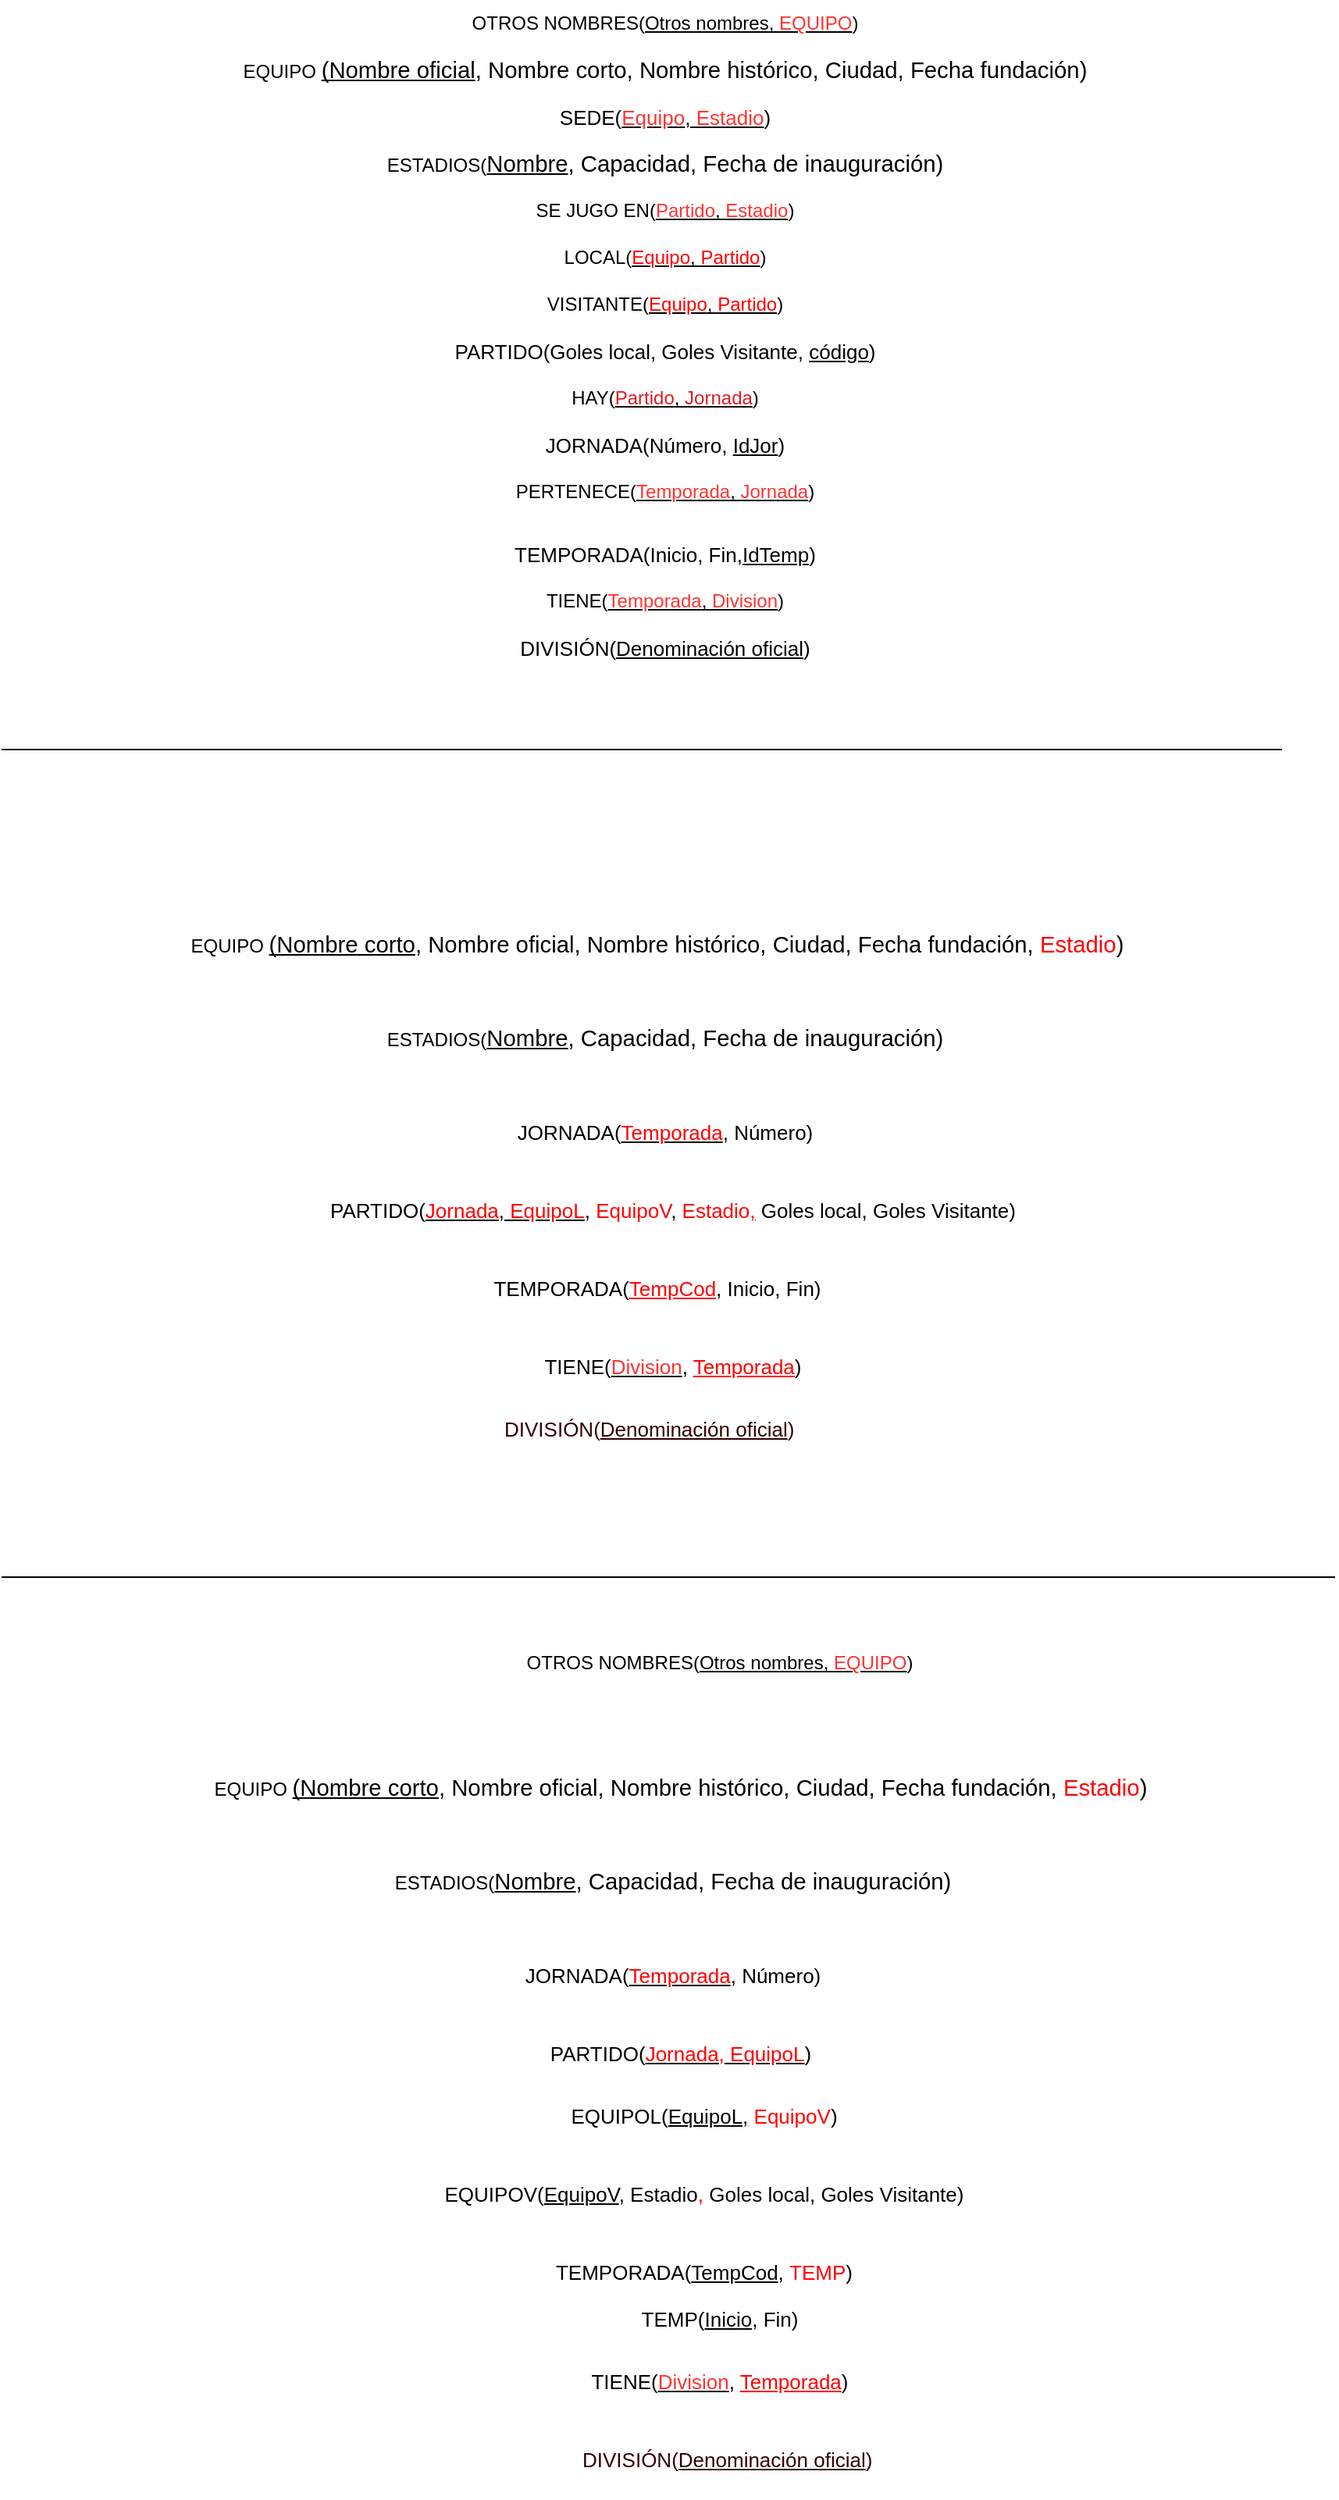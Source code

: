 <mxfile version="21.0.6" type="github">
  <diagram name="Página-1" id="bFc177rZqauS8_UFmHUF">
    <mxGraphModel dx="1434" dy="756" grid="1" gridSize="10" guides="1" tooltips="1" connect="1" arrows="1" fold="1" page="1" pageScale="1" pageWidth="850" pageHeight="1100" math="0" shadow="0">
      <root>
        <mxCell id="0" />
        <mxCell id="1" parent="0" />
        <mxCell id="UTWmwrCypKD9sA65iVK1-1" value="EQUIPO &lt;span style=&quot;font-size: 11pt; font-family: Arial; color: rgb(0, 0, 0); background-color: transparent; font-weight: 400; font-style: normal; font-variant: normal; text-decoration: underline; text-decoration-skip-ink: none; vertical-align: baseline;&quot;&gt;(Nombre oficial&lt;/span&gt;&lt;span style=&quot;font-size: 11pt; font-family: Arial; color: rgb(0, 0, 0); background-color: transparent; font-weight: 400; font-style: normal; font-variant: normal; text-decoration: none; vertical-align: baseline;&quot;&gt;, Nombre corto, Nombre histórico, Ciudad, Fecha fundación)&lt;/span&gt;" style="text;html=1;strokeColor=none;fillColor=none;align=center;verticalAlign=middle;whiteSpace=wrap;rounded=0;" parent="1" vertex="1">
          <mxGeometry x="55" y="120" width="740" height="30" as="geometry" />
        </mxCell>
        <mxCell id="UTWmwrCypKD9sA65iVK1-3" value="&lt;p id=&quot;docs-internal-guid-ae7be185-7fff-9508-fb25-8bbcf56c84a8&quot; style=&quot;line-height:1.38;margin-top:0pt;margin-bottom:0pt;&quot; dir=&quot;ltr&quot;&gt;ESTADIOS(&lt;span style=&quot;font-size: 11pt; font-family: Arial; color: rgb(0, 0, 0); background-color: transparent; font-weight: 400; font-style: normal; font-variant: normal; text-decoration: underline; text-decoration-skip-ink: none; vertical-align: baseline;&quot;&gt;Nombre&lt;/span&gt;&lt;span style=&quot;font-size: 11pt; font-family: Arial; color: rgb(0, 0, 0); background-color: transparent; font-weight: 400; font-style: normal; font-variant: normal; text-decoration: none; vertical-align: baseline;&quot;&gt;, Capacidad, Fecha de inauguración)&lt;/span&gt;&lt;/p&gt;" style="text;html=1;strokeColor=none;fillColor=none;align=center;verticalAlign=middle;whiteSpace=wrap;rounded=0;" parent="1" vertex="1">
          <mxGeometry x="55" y="180" width="740" height="30" as="geometry" />
        </mxCell>
        <mxCell id="UTWmwrCypKD9sA65iVK1-4" value="&lt;p id=&quot;docs-internal-guid-b29137fc-7fff-e210-7a7c-c94be5e26367&quot; style=&quot;line-height: 1.38; margin-top: 0pt; margin-bottom: 0pt; font-size: 13px;&quot; dir=&quot;ltr&quot;&gt;&lt;font style=&quot;font-size: 13px;&quot;&gt;PARTIDO(Goles local, Goles Visitante, &lt;u&gt;código&lt;/u&gt;)&lt;/font&gt;&lt;/p&gt;&lt;p id=&quot;docs-internal-guid-ae7be185-7fff-9508-fb25-8bbcf56c84a8&quot; style=&quot;line-height: 1.38; margin-top: 0pt; margin-bottom: 0pt; font-size: 13px;&quot; dir=&quot;ltr&quot;&gt;&lt;/p&gt;" style="text;html=1;strokeColor=none;fillColor=none;align=center;verticalAlign=middle;whiteSpace=wrap;rounded=0;" parent="1" vertex="1">
          <mxGeometry x="55" y="300" width="740" height="30" as="geometry" />
        </mxCell>
        <mxCell id="UTWmwrCypKD9sA65iVK1-5" value="&lt;p id=&quot;docs-internal-guid-d062ec6a-7fff-5ad4-b682-37d9f37c2bd6&quot; style=&quot;line-height: 1.38; margin-top: 0pt; margin-bottom: 0pt; font-size: 13px;&quot; dir=&quot;ltr&quot;&gt;JORNADA(Número, &lt;u&gt;IdJor&lt;/u&gt;)&lt;/p&gt;&lt;p id=&quot;docs-internal-guid-b29137fc-7fff-e210-7a7c-c94be5e26367&quot; style=&quot;line-height:1.38;margin-top:0pt;margin-bottom:0pt;&quot; dir=&quot;ltr&quot;&gt;&lt;/p&gt;&lt;p id=&quot;docs-internal-guid-ae7be185-7fff-9508-fb25-8bbcf56c84a8&quot; style=&quot;line-height:1.38;margin-top:0pt;margin-bottom:0pt;&quot; dir=&quot;ltr&quot;&gt;&lt;/p&gt;" style="text;html=1;strokeColor=none;fillColor=none;align=center;verticalAlign=middle;whiteSpace=wrap;rounded=0;" parent="1" vertex="1">
          <mxGeometry x="55" y="360" width="740" height="30" as="geometry" />
        </mxCell>
        <mxCell id="UTWmwrCypKD9sA65iVK1-6" value="&lt;p id=&quot;docs-internal-guid-06d0baa3-7fff-bc2a-16c3-9cde62015013&quot; style=&quot;line-height: 1.38; margin-top: 0pt; margin-bottom: 0pt; font-size: 13px;&quot; dir=&quot;ltr&quot;&gt;TEMPORADA(&lt;span style=&quot;font-family: Arial; color: rgb(0, 0, 0); background-color: transparent; font-style: normal; font-variant: normal; text-decoration-skip-ink: none; vertical-align: baseline;&quot;&gt;Inicio&lt;/span&gt;&lt;span style=&quot;font-family: Arial; color: rgb(0, 0, 0); background-color: transparent; font-style: normal; font-variant: normal; text-decoration: none; vertical-align: baseline;&quot;&gt;, Fin,&lt;u&gt;IdTemp&lt;/u&gt;)&lt;/span&gt;&lt;/p&gt;&lt;p id=&quot;docs-internal-guid-d062ec6a-7fff-5ad4-b682-37d9f37c2bd6&quot; style=&quot;line-height:1.38;margin-top:0pt;margin-bottom:0pt;&quot; dir=&quot;ltr&quot;&gt;&lt;/p&gt;&lt;p id=&quot;docs-internal-guid-b29137fc-7fff-e210-7a7c-c94be5e26367&quot; style=&quot;line-height:1.38;margin-top:0pt;margin-bottom:0pt;&quot; dir=&quot;ltr&quot;&gt;&lt;/p&gt;&lt;p id=&quot;docs-internal-guid-ae7be185-7fff-9508-fb25-8bbcf56c84a8&quot; style=&quot;line-height:1.38;margin-top:0pt;margin-bottom:0pt;&quot; dir=&quot;ltr&quot;&gt;&lt;/p&gt;" style="text;html=1;strokeColor=none;fillColor=none;align=center;verticalAlign=middle;whiteSpace=wrap;rounded=0;" parent="1" vertex="1">
          <mxGeometry x="55" y="430" width="740" height="30" as="geometry" />
        </mxCell>
        <mxCell id="UTWmwrCypKD9sA65iVK1-7" value="&lt;p id=&quot;docs-internal-guid-3562eadd-7fff-00f9-283a-577bf8721a5b&quot; style=&quot;line-height: 1.38; margin-top: 0pt; margin-bottom: 0pt; font-size: 13px;&quot; dir=&quot;ltr&quot;&gt;&lt;font style=&quot;font-size: 13px;&quot;&gt;DIVISIÓN(&lt;u&gt;Denominación oficial&lt;/u&gt;)&lt;/font&gt;&lt;/p&gt;" style="text;html=1;strokeColor=none;fillColor=none;align=center;verticalAlign=middle;whiteSpace=wrap;rounded=0;" parent="1" vertex="1">
          <mxGeometry x="55" y="490" width="740" height="30" as="geometry" />
        </mxCell>
        <mxCell id="UTWmwrCypKD9sA65iVK1-8" value="&lt;p id=&quot;docs-internal-guid-3562eadd-7fff-00f9-283a-577bf8721a5b&quot; style=&quot;line-height: 100%; margin-top: 0pt; margin-bottom: 0pt; font-size: 13px;&quot; dir=&quot;ltr&quot;&gt;&lt;font style=&quot;font-size: 13px;&quot;&gt;SEDE(&lt;u&gt;&lt;font color=&quot;#FF3333&quot;&gt;Equipo&lt;/font&gt;, &lt;font color=&quot;#FF3333&quot;&gt;Estadio&lt;/font&gt;&lt;/u&gt;)&lt;/font&gt;&lt;/p&gt;" style="text;html=1;strokeColor=none;fillColor=none;align=center;verticalAlign=middle;whiteSpace=wrap;rounded=0;" parent="1" vertex="1">
          <mxGeometry x="55" y="150" width="740" height="30" as="geometry" />
        </mxCell>
        <mxCell id="UTWmwrCypKD9sA65iVK1-13" value="TIENE(&lt;u&gt;&lt;font color=&quot;#FF3333&quot;&gt;Temporada&lt;/font&gt;, &lt;font color=&quot;#FF3333&quot;&gt;Division&lt;/font&gt;&lt;/u&gt;)" style="text;html=1;strokeColor=none;fillColor=none;align=center;verticalAlign=middle;whiteSpace=wrap;rounded=0;" parent="1" vertex="1">
          <mxGeometry x="55" y="460" width="740" height="30" as="geometry" />
        </mxCell>
        <mxCell id="UTWmwrCypKD9sA65iVK1-14" value="PERTENECE(&lt;u&gt;&lt;font color=&quot;#FF3333&quot;&gt;Temporada&lt;/font&gt;, &lt;font color=&quot;#FF3333&quot;&gt;Jornada&lt;/font&gt;&lt;/u&gt;)" style="text;html=1;strokeColor=none;fillColor=none;align=center;verticalAlign=middle;whiteSpace=wrap;rounded=0;" parent="1" vertex="1">
          <mxGeometry x="55" y="390" width="740" height="30" as="geometry" />
        </mxCell>
        <mxCell id="UTWmwrCypKD9sA65iVK1-15" value="HAY(&lt;u&gt;&lt;font color=&quot;#e01b24&quot;&gt;Partido&lt;/font&gt;, &lt;font color=&quot;#e01b24&quot;&gt;Jornada&lt;/font&gt;&lt;/u&gt;)" style="text;html=1;strokeColor=none;fillColor=none;align=center;verticalAlign=middle;whiteSpace=wrap;rounded=0;" parent="1" vertex="1">
          <mxGeometry x="55" y="330" width="740" height="30" as="geometry" />
        </mxCell>
        <mxCell id="UTWmwrCypKD9sA65iVK1-16" value="SE JUGO EN(&lt;u&gt;&lt;font color=&quot;#FF3333&quot;&gt;Partido&lt;/font&gt;, &lt;font color=&quot;#FF3333&quot;&gt;Estadio&lt;/font&gt;&lt;/u&gt;)" style="text;html=1;strokeColor=none;fillColor=none;align=center;verticalAlign=middle;whiteSpace=wrap;rounded=0;" parent="1" vertex="1">
          <mxGeometry x="55" y="210" width="740" height="30" as="geometry" />
        </mxCell>
        <mxCell id="UTWmwrCypKD9sA65iVK1-17" value="LOCAL(&lt;u&gt;&lt;font color=&quot;#FF0000&quot;&gt;Equipo&lt;/font&gt;, &lt;font color=&quot;#FF0000&quot;&gt;Partido&lt;/font&gt;&lt;/u&gt;)" style="text;html=1;strokeColor=none;fillColor=none;align=center;verticalAlign=middle;whiteSpace=wrap;rounded=0;" parent="1" vertex="1">
          <mxGeometry x="55" y="240" width="740" height="30" as="geometry" />
        </mxCell>
        <mxCell id="UTWmwrCypKD9sA65iVK1-18" value="VISITANTE(&lt;u&gt;&lt;font color=&quot;#FF0000&quot;&gt;Equipo&lt;/font&gt;, &lt;font color=&quot;#FF0000&quot;&gt;Partido&lt;/font&gt;&lt;/u&gt;)" style="text;html=1;strokeColor=none;fillColor=none;align=center;verticalAlign=middle;whiteSpace=wrap;rounded=0;" parent="1" vertex="1">
          <mxGeometry x="55" y="270" width="740" height="30" as="geometry" />
        </mxCell>
        <mxCell id="UTWmwrCypKD9sA65iVK1-19" value="OTROS NOMBRES(&lt;u&gt;Otros nombres, &lt;font color=&quot;#FF3333&quot;&gt;EQUIPO&lt;/font&gt;&lt;/u&gt;)" style="text;html=1;strokeColor=none;fillColor=none;align=center;verticalAlign=middle;whiteSpace=wrap;rounded=0;" parent="1" vertex="1">
          <mxGeometry x="55" y="90" width="740" height="30" as="geometry" />
        </mxCell>
        <mxCell id="71our_25g1-sSd3xkeTl-1" value="EQUIPO &lt;span style=&quot;font-size: 11pt; font-family: Arial; color: rgb(0, 0, 0); background-color: transparent; font-weight: 400; font-style: normal; font-variant: normal; text-decoration: underline; text-decoration-skip-ink: none; vertical-align: baseline;&quot;&gt;(Nombre corto&lt;/span&gt;&lt;span style=&quot;font-size: 11pt; font-family: Arial; color: rgb(0, 0, 0); background-color: transparent; font-weight: 400; font-style: normal; font-variant: normal; text-decoration: none; vertical-align: baseline;&quot;&gt;, Nombre oficial, Nombre histórico, Ciudad, Fecha fundación, &lt;font color=&quot;#FF0000&quot;&gt;Estadio&lt;/font&gt;)&lt;/span&gt;" style="text;html=1;strokeColor=none;fillColor=none;align=center;verticalAlign=middle;whiteSpace=wrap;rounded=0;" parent="1" vertex="1">
          <mxGeometry x="50" y="680" width="740" height="30" as="geometry" />
        </mxCell>
        <mxCell id="71our_25g1-sSd3xkeTl-2" value="" style="endArrow=none;html=1;rounded=0;" parent="1" edge="1">
          <mxGeometry width="50" height="50" relative="1" as="geometry">
            <mxPoint y="570" as="sourcePoint" />
            <mxPoint x="820" y="570" as="targetPoint" />
          </mxGeometry>
        </mxCell>
        <mxCell id="71our_25g1-sSd3xkeTl-3" value="&lt;p id=&quot;docs-internal-guid-b29137fc-7fff-e210-7a7c-c94be5e26367&quot; style=&quot;line-height: 1.38; margin-top: 0pt; margin-bottom: 0pt; font-size: 13px;&quot; dir=&quot;ltr&quot;&gt;&lt;font style=&quot;font-size: 13px;&quot;&gt;PARTIDO(&lt;u&gt;&lt;font color=&quot;#FF0000&quot;&gt;Jornada&lt;/font&gt;, &lt;font color=&quot;#FF0000&quot;&gt;EquipoL&lt;/font&gt;,&lt;/u&gt;&lt;font color=&quot;#FF0000&quot;&gt; EquipoV&lt;/font&gt;&lt;/font&gt;&lt;font style=&quot;font-size: 13px;&quot;&gt;, &lt;/font&gt;&lt;font style=&quot;font-size: 13px;&quot;&gt;&lt;font color=&quot;#FF0000&quot;&gt;Estadio&lt;/font&gt;&lt;u&gt;&lt;font color=&quot;#FF0000&quot;&gt;,&lt;/font&gt;&lt;/u&gt;&lt;font color=&quot;#FF0000&quot;&gt; &lt;/font&gt;&lt;/font&gt;&lt;font style=&quot;font-size: 13px;&quot;&gt;Goles local, Goles Visitante)&lt;/font&gt;&lt;/p&gt;&lt;p id=&quot;docs-internal-guid-ae7be185-7fff-9508-fb25-8bbcf56c84a8&quot; style=&quot;line-height: 1.38; margin-top: 0pt; margin-bottom: 0pt; font-size: 13px;&quot; dir=&quot;ltr&quot;&gt;&lt;/p&gt;" style="text;html=1;strokeColor=none;fillColor=none;align=center;verticalAlign=middle;whiteSpace=wrap;rounded=0;" parent="1" vertex="1">
          <mxGeometry x="60" y="850" width="740" height="30" as="geometry" />
        </mxCell>
        <mxCell id="71our_25g1-sSd3xkeTl-4" value="&lt;p id=&quot;docs-internal-guid-ae7be185-7fff-9508-fb25-8bbcf56c84a8&quot; style=&quot;line-height:1.38;margin-top:0pt;margin-bottom:0pt;&quot; dir=&quot;ltr&quot;&gt;ESTADIOS(&lt;span style=&quot;font-size: 11pt; font-family: Arial; color: rgb(0, 0, 0); background-color: transparent; font-weight: 400; font-style: normal; font-variant: normal; text-decoration: underline; text-decoration-skip-ink: none; vertical-align: baseline;&quot;&gt;Nombre&lt;/span&gt;&lt;span style=&quot;font-size: 11pt; font-family: Arial; color: rgb(0, 0, 0); background-color: transparent; font-weight: 400; font-style: normal; font-variant: normal; text-decoration: none; vertical-align: baseline;&quot;&gt;, Capacidad, Fecha de inauguración)&lt;/span&gt;&lt;/p&gt;" style="text;html=1;strokeColor=none;fillColor=none;align=center;verticalAlign=middle;whiteSpace=wrap;rounded=0;" parent="1" vertex="1">
          <mxGeometry x="55" y="740" width="740" height="30" as="geometry" />
        </mxCell>
        <mxCell id="71our_25g1-sSd3xkeTl-5" value="&lt;p id=&quot;docs-internal-guid-d062ec6a-7fff-5ad4-b682-37d9f37c2bd6&quot; style=&quot;line-height: 1.38; margin-top: 0pt; margin-bottom: 0pt; font-size: 13px;&quot; dir=&quot;ltr&quot;&gt;JORNADA(&lt;u&gt;&lt;font color=&quot;#FF0000&quot;&gt;Temporada&lt;/font&gt;&lt;/u&gt;, Número)&lt;/p&gt;&lt;p id=&quot;docs-internal-guid-b29137fc-7fff-e210-7a7c-c94be5e26367&quot; style=&quot;line-height:1.38;margin-top:0pt;margin-bottom:0pt;&quot; dir=&quot;ltr&quot;&gt;&lt;/p&gt;&lt;p id=&quot;docs-internal-guid-ae7be185-7fff-9508-fb25-8bbcf56c84a8&quot; style=&quot;line-height:1.38;margin-top:0pt;margin-bottom:0pt;&quot; dir=&quot;ltr&quot;&gt;&lt;/p&gt;" style="text;html=1;strokeColor=none;fillColor=none;align=center;verticalAlign=middle;whiteSpace=wrap;rounded=0;" parent="1" vertex="1">
          <mxGeometry x="55" y="800" width="740" height="30" as="geometry" />
        </mxCell>
        <mxCell id="71our_25g1-sSd3xkeTl-6" value="&lt;p id=&quot;docs-internal-guid-06d0baa3-7fff-bc2a-16c3-9cde62015013&quot; style=&quot;line-height: 1.38; margin-top: 0pt; margin-bottom: 0pt; font-size: 13px;&quot; dir=&quot;ltr&quot;&gt;TEMPORADA(&lt;font color=&quot;#ff0000&quot;&gt;&lt;u&gt;TempCod&lt;/u&gt;&lt;/font&gt;,&amp;nbsp;&lt;span style=&quot;font-family: Arial; color: rgb(0, 0, 0); background-color: transparent; font-style: normal; font-variant: normal; text-decoration-skip-ink: none; vertical-align: baseline;&quot;&gt;Inicio&lt;/span&gt;&lt;span style=&quot;font-family: Arial; color: rgb(0, 0, 0); background-color: transparent; font-style: normal; font-variant: normal; text-decoration: none; vertical-align: baseline;&quot;&gt;, Fin)&lt;/span&gt;&lt;/p&gt;&lt;p id=&quot;docs-internal-guid-d062ec6a-7fff-5ad4-b682-37d9f37c2bd6&quot; style=&quot;line-height:1.38;margin-top:0pt;margin-bottom:0pt;&quot; dir=&quot;ltr&quot;&gt;&lt;/p&gt;&lt;p id=&quot;docs-internal-guid-b29137fc-7fff-e210-7a7c-c94be5e26367&quot; style=&quot;line-height:1.38;margin-top:0pt;margin-bottom:0pt;&quot; dir=&quot;ltr&quot;&gt;&lt;/p&gt;&lt;p id=&quot;docs-internal-guid-ae7be185-7fff-9508-fb25-8bbcf56c84a8&quot; style=&quot;line-height:1.38;margin-top:0pt;margin-bottom:0pt;&quot; dir=&quot;ltr&quot;&gt;&lt;/p&gt;" style="text;html=1;strokeColor=none;fillColor=none;align=center;verticalAlign=middle;whiteSpace=wrap;rounded=0;" parent="1" vertex="1">
          <mxGeometry x="50" y="900" width="740" height="30" as="geometry" />
        </mxCell>
        <mxCell id="71our_25g1-sSd3xkeTl-7" value="&lt;p id=&quot;docs-internal-guid-3562eadd-7fff-00f9-283a-577bf8721a5b&quot; style=&quot;line-height: 1.38; margin-top: 0pt; margin-bottom: 0pt; font-size: 13px;&quot; dir=&quot;ltr&quot;&gt;&lt;font style=&quot;font-size: 13px;&quot; color=&quot;#330000&quot;&gt;DIVISIÓN(&lt;u&gt;Denominación oficial&lt;/u&gt;)&lt;/font&gt;&lt;/p&gt;" style="text;whiteSpace=wrap;html=1;fontColor=#FF3333;" parent="1" vertex="1">
          <mxGeometry x="320" y="990" width="220" height="40" as="geometry" />
        </mxCell>
        <mxCell id="GSP0DWZqSwPARANQKrSx-1" value="&lt;p id=&quot;docs-internal-guid-06d0baa3-7fff-bc2a-16c3-9cde62015013&quot; style=&quot;line-height: 1.38; margin-top: 0pt; margin-bottom: 0pt; font-size: 13px;&quot; dir=&quot;ltr&quot;&gt;TIENE(&lt;u&gt;&lt;font color=&quot;#FF3333&quot;&gt;Division&lt;/font&gt;&lt;/u&gt;, &lt;font color=&quot;#ff0000&quot;&gt;&lt;u&gt;Temporada&lt;/u&gt;&lt;/font&gt;&lt;span style=&quot;font-family: Arial; color: rgb(0, 0, 0); background-color: transparent; font-style: normal; font-variant: normal; text-decoration: none; vertical-align: baseline;&quot;&gt;)&lt;/span&gt;&lt;/p&gt;&lt;p id=&quot;docs-internal-guid-d062ec6a-7fff-5ad4-b682-37d9f37c2bd6&quot; style=&quot;line-height:1.38;margin-top:0pt;margin-bottom:0pt;&quot; dir=&quot;ltr&quot;&gt;&lt;/p&gt;&lt;p id=&quot;docs-internal-guid-b29137fc-7fff-e210-7a7c-c94be5e26367&quot; style=&quot;line-height:1.38;margin-top:0pt;margin-bottom:0pt;&quot; dir=&quot;ltr&quot;&gt;&lt;/p&gt;&lt;p id=&quot;docs-internal-guid-ae7be185-7fff-9508-fb25-8bbcf56c84a8&quot; style=&quot;line-height:1.38;margin-top:0pt;margin-bottom:0pt;&quot; dir=&quot;ltr&quot;&gt;&lt;/p&gt;" style="text;html=1;strokeColor=none;fillColor=none;align=center;verticalAlign=middle;whiteSpace=wrap;rounded=0;" parent="1" vertex="1">
          <mxGeometry x="60" y="950" width="740" height="30" as="geometry" />
        </mxCell>
        <mxCell id="nPSzMF2Y76bOz469ZsUw-1" value="EQUIPO &lt;span style=&quot;font-size: 11pt; font-family: Arial; color: rgb(0, 0, 0); background-color: transparent; font-weight: 400; font-style: normal; font-variant: normal; text-decoration: underline; text-decoration-skip-ink: none; vertical-align: baseline;&quot;&gt;(Nombre corto&lt;/span&gt;&lt;span style=&quot;font-size: 11pt; font-family: Arial; color: rgb(0, 0, 0); background-color: transparent; font-weight: 400; font-style: normal; font-variant: normal; text-decoration: none; vertical-align: baseline;&quot;&gt;, Nombre oficial, Nombre histórico, Ciudad, Fecha fundación, &lt;font color=&quot;#FF0000&quot;&gt;Estadio&lt;/font&gt;)&lt;/span&gt;" style="text;html=1;strokeColor=none;fillColor=none;align=center;verticalAlign=middle;whiteSpace=wrap;rounded=0;" parent="1" vertex="1">
          <mxGeometry x="65" y="1220" width="740" height="30" as="geometry" />
        </mxCell>
        <mxCell id="nPSzMF2Y76bOz469ZsUw-2" value="&lt;p id=&quot;docs-internal-guid-b29137fc-7fff-e210-7a7c-c94be5e26367&quot; style=&quot;line-height: 1.38; margin-top: 0pt; margin-bottom: 0pt; font-size: 13px;&quot; dir=&quot;ltr&quot;&gt;&lt;font style=&quot;font-size: 13px;&quot;&gt;PARTIDO(&lt;u&gt;&lt;font color=&quot;#FF0000&quot;&gt;Jornada, EquipoL&lt;/font&gt;&lt;/u&gt;&lt;/font&gt;&lt;font style=&quot;font-size: 13px;&quot;&gt;)&lt;/font&gt;&lt;/p&gt;&lt;p id=&quot;docs-internal-guid-ae7be185-7fff-9508-fb25-8bbcf56c84a8&quot; style=&quot;line-height: 1.38; margin-top: 0pt; margin-bottom: 0pt; font-size: 13px;&quot; dir=&quot;ltr&quot;&gt;&lt;/p&gt;" style="text;html=1;strokeColor=none;fillColor=none;align=center;verticalAlign=middle;whiteSpace=wrap;rounded=0;" parent="1" vertex="1">
          <mxGeometry x="65" y="1390" width="740" height="30" as="geometry" />
        </mxCell>
        <mxCell id="nPSzMF2Y76bOz469ZsUw-3" value="&lt;p id=&quot;docs-internal-guid-ae7be185-7fff-9508-fb25-8bbcf56c84a8&quot; style=&quot;line-height:1.38;margin-top:0pt;margin-bottom:0pt;&quot; dir=&quot;ltr&quot;&gt;ESTADIOS(&lt;span style=&quot;font-size: 11pt; font-family: Arial; color: rgb(0, 0, 0); background-color: transparent; font-weight: 400; font-style: normal; font-variant: normal; text-decoration: underline; text-decoration-skip-ink: none; vertical-align: baseline;&quot;&gt;Nombre&lt;/span&gt;&lt;span style=&quot;font-size: 11pt; font-family: Arial; color: rgb(0, 0, 0); background-color: transparent; font-weight: 400; font-style: normal; font-variant: normal; text-decoration: none; vertical-align: baseline;&quot;&gt;, Capacidad, Fecha de inauguración)&lt;/span&gt;&lt;/p&gt;" style="text;html=1;strokeColor=none;fillColor=none;align=center;verticalAlign=middle;whiteSpace=wrap;rounded=0;" parent="1" vertex="1">
          <mxGeometry x="60" y="1280" width="740" height="30" as="geometry" />
        </mxCell>
        <mxCell id="nPSzMF2Y76bOz469ZsUw-4" value="&lt;p id=&quot;docs-internal-guid-d062ec6a-7fff-5ad4-b682-37d9f37c2bd6&quot; style=&quot;line-height: 1.38; margin-top: 0pt; margin-bottom: 0pt; font-size: 13px;&quot; dir=&quot;ltr&quot;&gt;JORNADA(&lt;u&gt;&lt;font color=&quot;#FF0000&quot;&gt;Temporada&lt;/font&gt;&lt;/u&gt;, Número)&lt;/p&gt;&lt;p id=&quot;docs-internal-guid-b29137fc-7fff-e210-7a7c-c94be5e26367&quot; style=&quot;line-height:1.38;margin-top:0pt;margin-bottom:0pt;&quot; dir=&quot;ltr&quot;&gt;&lt;/p&gt;&lt;p id=&quot;docs-internal-guid-ae7be185-7fff-9508-fb25-8bbcf56c84a8&quot; style=&quot;line-height:1.38;margin-top:0pt;margin-bottom:0pt;&quot; dir=&quot;ltr&quot;&gt;&lt;/p&gt;" style="text;html=1;strokeColor=none;fillColor=none;align=center;verticalAlign=middle;whiteSpace=wrap;rounded=0;" parent="1" vertex="1">
          <mxGeometry x="60" y="1340" width="740" height="30" as="geometry" />
        </mxCell>
        <mxCell id="nPSzMF2Y76bOz469ZsUw-5" value="&lt;p id=&quot;docs-internal-guid-06d0baa3-7fff-bc2a-16c3-9cde62015013&quot; style=&quot;line-height: 1.38; margin-top: 0pt; margin-bottom: 0pt; font-size: 13px;&quot; dir=&quot;ltr&quot;&gt;TEMPORADA(&lt;u style=&quot;&quot;&gt;TempCod&lt;/u&gt;,&amp;nbsp;&lt;span style=&quot;font-family: Arial; background-color: transparent; font-style: normal; font-variant: normal; text-decoration-skip-ink: none; vertical-align: baseline;&quot;&gt;&lt;font color=&quot;#ff0000&quot;&gt;TEMP&lt;/font&gt;&lt;/span&gt;&lt;span style=&quot;font-family: Arial; color: rgb(0, 0, 0); background-color: transparent; font-style: normal; font-variant: normal; text-decoration: none; vertical-align: baseline;&quot;&gt;)&lt;/span&gt;&lt;/p&gt;&lt;p id=&quot;docs-internal-guid-d062ec6a-7fff-5ad4-b682-37d9f37c2bd6&quot; style=&quot;line-height:1.38;margin-top:0pt;margin-bottom:0pt;&quot; dir=&quot;ltr&quot;&gt;&lt;/p&gt;&lt;p id=&quot;docs-internal-guid-b29137fc-7fff-e210-7a7c-c94be5e26367&quot; style=&quot;line-height:1.38;margin-top:0pt;margin-bottom:0pt;&quot; dir=&quot;ltr&quot;&gt;&lt;/p&gt;&lt;p id=&quot;docs-internal-guid-ae7be185-7fff-9508-fb25-8bbcf56c84a8&quot; style=&quot;line-height:1.38;margin-top:0pt;margin-bottom:0pt;&quot; dir=&quot;ltr&quot;&gt;&lt;/p&gt;" style="text;html=1;strokeColor=none;fillColor=none;align=center;verticalAlign=middle;whiteSpace=wrap;rounded=0;" parent="1" vertex="1">
          <mxGeometry x="80" y="1530" width="740" height="30" as="geometry" />
        </mxCell>
        <mxCell id="nPSzMF2Y76bOz469ZsUw-6" value="&lt;p id=&quot;docs-internal-guid-3562eadd-7fff-00f9-283a-577bf8721a5b&quot; style=&quot;line-height: 1.38; margin-top: 0pt; margin-bottom: 0pt; font-size: 13px;&quot; dir=&quot;ltr&quot;&gt;&lt;font style=&quot;font-size: 13px;&quot; color=&quot;#330000&quot;&gt;DIVISIÓN(&lt;u&gt;Denominación oficial&lt;/u&gt;)&lt;/font&gt;&lt;/p&gt;" style="text;whiteSpace=wrap;html=1;fontColor=#FF3333;" parent="1" vertex="1">
          <mxGeometry x="370" y="1650" width="220" height="40" as="geometry" />
        </mxCell>
        <mxCell id="nPSzMF2Y76bOz469ZsUw-7" value="&lt;p id=&quot;docs-internal-guid-06d0baa3-7fff-bc2a-16c3-9cde62015013&quot; style=&quot;line-height: 1.38; margin-top: 0pt; margin-bottom: 0pt; font-size: 13px;&quot; dir=&quot;ltr&quot;&gt;TIENE(&lt;u&gt;&lt;font color=&quot;#FF3333&quot;&gt;Division&lt;/font&gt;&lt;/u&gt;, &lt;font color=&quot;#ff0000&quot;&gt;&lt;u&gt;Temporada&lt;/u&gt;&lt;/font&gt;&lt;span style=&quot;font-family: Arial; color: rgb(0, 0, 0); background-color: transparent; font-style: normal; font-variant: normal; text-decoration: none; vertical-align: baseline;&quot;&gt;)&lt;/span&gt;&lt;/p&gt;&lt;p id=&quot;docs-internal-guid-d062ec6a-7fff-5ad4-b682-37d9f37c2bd6&quot; style=&quot;line-height:1.38;margin-top:0pt;margin-bottom:0pt;&quot; dir=&quot;ltr&quot;&gt;&lt;/p&gt;&lt;p id=&quot;docs-internal-guid-b29137fc-7fff-e210-7a7c-c94be5e26367&quot; style=&quot;line-height:1.38;margin-top:0pt;margin-bottom:0pt;&quot; dir=&quot;ltr&quot;&gt;&lt;/p&gt;&lt;p id=&quot;docs-internal-guid-ae7be185-7fff-9508-fb25-8bbcf56c84a8&quot; style=&quot;line-height:1.38;margin-top:0pt;margin-bottom:0pt;&quot; dir=&quot;ltr&quot;&gt;&lt;/p&gt;" style="text;html=1;strokeColor=none;fillColor=none;align=center;verticalAlign=middle;whiteSpace=wrap;rounded=0;" parent="1" vertex="1">
          <mxGeometry x="90" y="1600" width="740" height="30" as="geometry" />
        </mxCell>
        <mxCell id="nPSzMF2Y76bOz469ZsUw-8" value="" style="endArrow=none;html=1;rounded=0;fontColor=#FF0000;" parent="1" edge="1">
          <mxGeometry width="50" height="50" relative="1" as="geometry">
            <mxPoint y="1100" as="sourcePoint" />
            <mxPoint x="854" y="1100" as="targetPoint" />
          </mxGeometry>
        </mxCell>
        <mxCell id="r9fuBncg5bfEgYKKTssv-1" value="&lt;p id=&quot;docs-internal-guid-b29137fc-7fff-e210-7a7c-c94be5e26367&quot; style=&quot;line-height: 1.38; margin-top: 0pt; margin-bottom: 0pt; font-size: 13px;&quot; dir=&quot;ltr&quot;&gt;&lt;font style=&quot;font-size: 13px;&quot;&gt;EQUIPOL(&lt;u&gt;EquipoL,&lt;/u&gt;&lt;font color=&quot;#FF0000&quot;&gt; EquipoV&lt;/font&gt;&lt;/font&gt;&lt;font style=&quot;font-size: 13px;&quot;&gt;)&lt;/font&gt;&lt;/p&gt;&lt;p id=&quot;docs-internal-guid-ae7be185-7fff-9508-fb25-8bbcf56c84a8&quot; style=&quot;line-height: 1.38; margin-top: 0pt; margin-bottom: 0pt; font-size: 13px;&quot; dir=&quot;ltr&quot;&gt;&lt;/p&gt;" style="text;html=1;strokeColor=none;fillColor=none;align=center;verticalAlign=middle;whiteSpace=wrap;rounded=0;" parent="1" vertex="1">
          <mxGeometry x="80" y="1430" width="740" height="30" as="geometry" />
        </mxCell>
        <mxCell id="r9fuBncg5bfEgYKKTssv-2" value="&lt;p id=&quot;docs-internal-guid-b29137fc-7fff-e210-7a7c-c94be5e26367&quot; style=&quot;line-height: 1.38; margin-top: 0pt; margin-bottom: 0pt; font-size: 13px;&quot; dir=&quot;ltr&quot;&gt;&lt;font style=&quot;font-size: 13px;&quot;&gt;EQUIPOV(&lt;u style=&quot;&quot;&gt;EquipoV&lt;/u&gt;&lt;/font&gt;&lt;font style=&quot;font-size: 13px;&quot;&gt;, &lt;/font&gt;&lt;font style=&quot;font-size: 13px;&quot;&gt;Estadio&lt;font color=&quot;#FF0000&quot;&gt;, &lt;/font&gt;Goles local, Goles Visitante&lt;/font&gt;&lt;font style=&quot;font-size: 13px;&quot;&gt;)&lt;/font&gt;&lt;/p&gt;&lt;p id=&quot;docs-internal-guid-ae7be185-7fff-9508-fb25-8bbcf56c84a8&quot; style=&quot;line-height: 1.38; margin-top: 0pt; margin-bottom: 0pt; font-size: 13px;&quot; dir=&quot;ltr&quot;&gt;&lt;/p&gt;" style="text;html=1;strokeColor=none;fillColor=none;align=center;verticalAlign=middle;whiteSpace=wrap;rounded=0;" parent="1" vertex="1">
          <mxGeometry x="80" y="1480" width="740" height="30" as="geometry" />
        </mxCell>
        <mxCell id="r9fuBncg5bfEgYKKTssv-5" value="&lt;p id=&quot;docs-internal-guid-06d0baa3-7fff-bc2a-16c3-9cde62015013&quot; style=&quot;line-height: 1.38; margin-top: 0pt; margin-bottom: 0pt; font-size: 13px;&quot; dir=&quot;ltr&quot;&gt;TEMP(&lt;span style=&quot;font-family: Arial; color: rgb(0, 0, 0); background-color: transparent; font-style: normal; font-variant: normal; text-decoration-skip-ink: none; vertical-align: baseline;&quot;&gt;&lt;u&gt;Inicio&lt;/u&gt;&lt;/span&gt;&lt;span style=&quot;font-family: Arial; color: rgb(0, 0, 0); background-color: transparent; font-style: normal; font-variant: normal; text-decoration: none; vertical-align: baseline;&quot;&gt;, Fin)&lt;/span&gt;&lt;/p&gt;&lt;p id=&quot;docs-internal-guid-d062ec6a-7fff-5ad4-b682-37d9f37c2bd6&quot; style=&quot;line-height:1.38;margin-top:0pt;margin-bottom:0pt;&quot; dir=&quot;ltr&quot;&gt;&lt;/p&gt;&lt;p id=&quot;docs-internal-guid-b29137fc-7fff-e210-7a7c-c94be5e26367&quot; style=&quot;line-height:1.38;margin-top:0pt;margin-bottom:0pt;&quot; dir=&quot;ltr&quot;&gt;&lt;/p&gt;&lt;p id=&quot;docs-internal-guid-ae7be185-7fff-9508-fb25-8bbcf56c84a8&quot; style=&quot;line-height:1.38;margin-top:0pt;margin-bottom:0pt;&quot; dir=&quot;ltr&quot;&gt;&lt;/p&gt;" style="text;html=1;strokeColor=none;fillColor=none;align=center;verticalAlign=middle;whiteSpace=wrap;rounded=0;" parent="1" vertex="1">
          <mxGeometry x="90" y="1560" width="740" height="30" as="geometry" />
        </mxCell>
        <mxCell id="Hy9MZytrQIep5p_m76LS-1" value="OTROS NOMBRES(&lt;u&gt;Otros nombres, &lt;font color=&quot;#FF3333&quot;&gt;EQUIPO&lt;/font&gt;&lt;/u&gt;)" style="text;html=1;strokeColor=none;fillColor=none;align=center;verticalAlign=middle;whiteSpace=wrap;rounded=0;" vertex="1" parent="1">
          <mxGeometry x="90" y="1140" width="740" height="30" as="geometry" />
        </mxCell>
      </root>
    </mxGraphModel>
  </diagram>
</mxfile>
